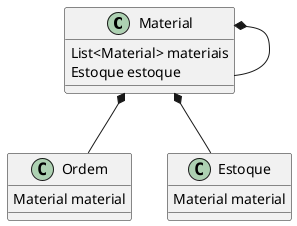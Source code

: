 @startuml code

class Material {
    List<Material> materiais
    Estoque estoque
}

class Ordem {
    Material material
}

class Estoque {
    Material material
}

Material *-- Material
Material *-- Ordem
Material *-- Estoque

@enduml